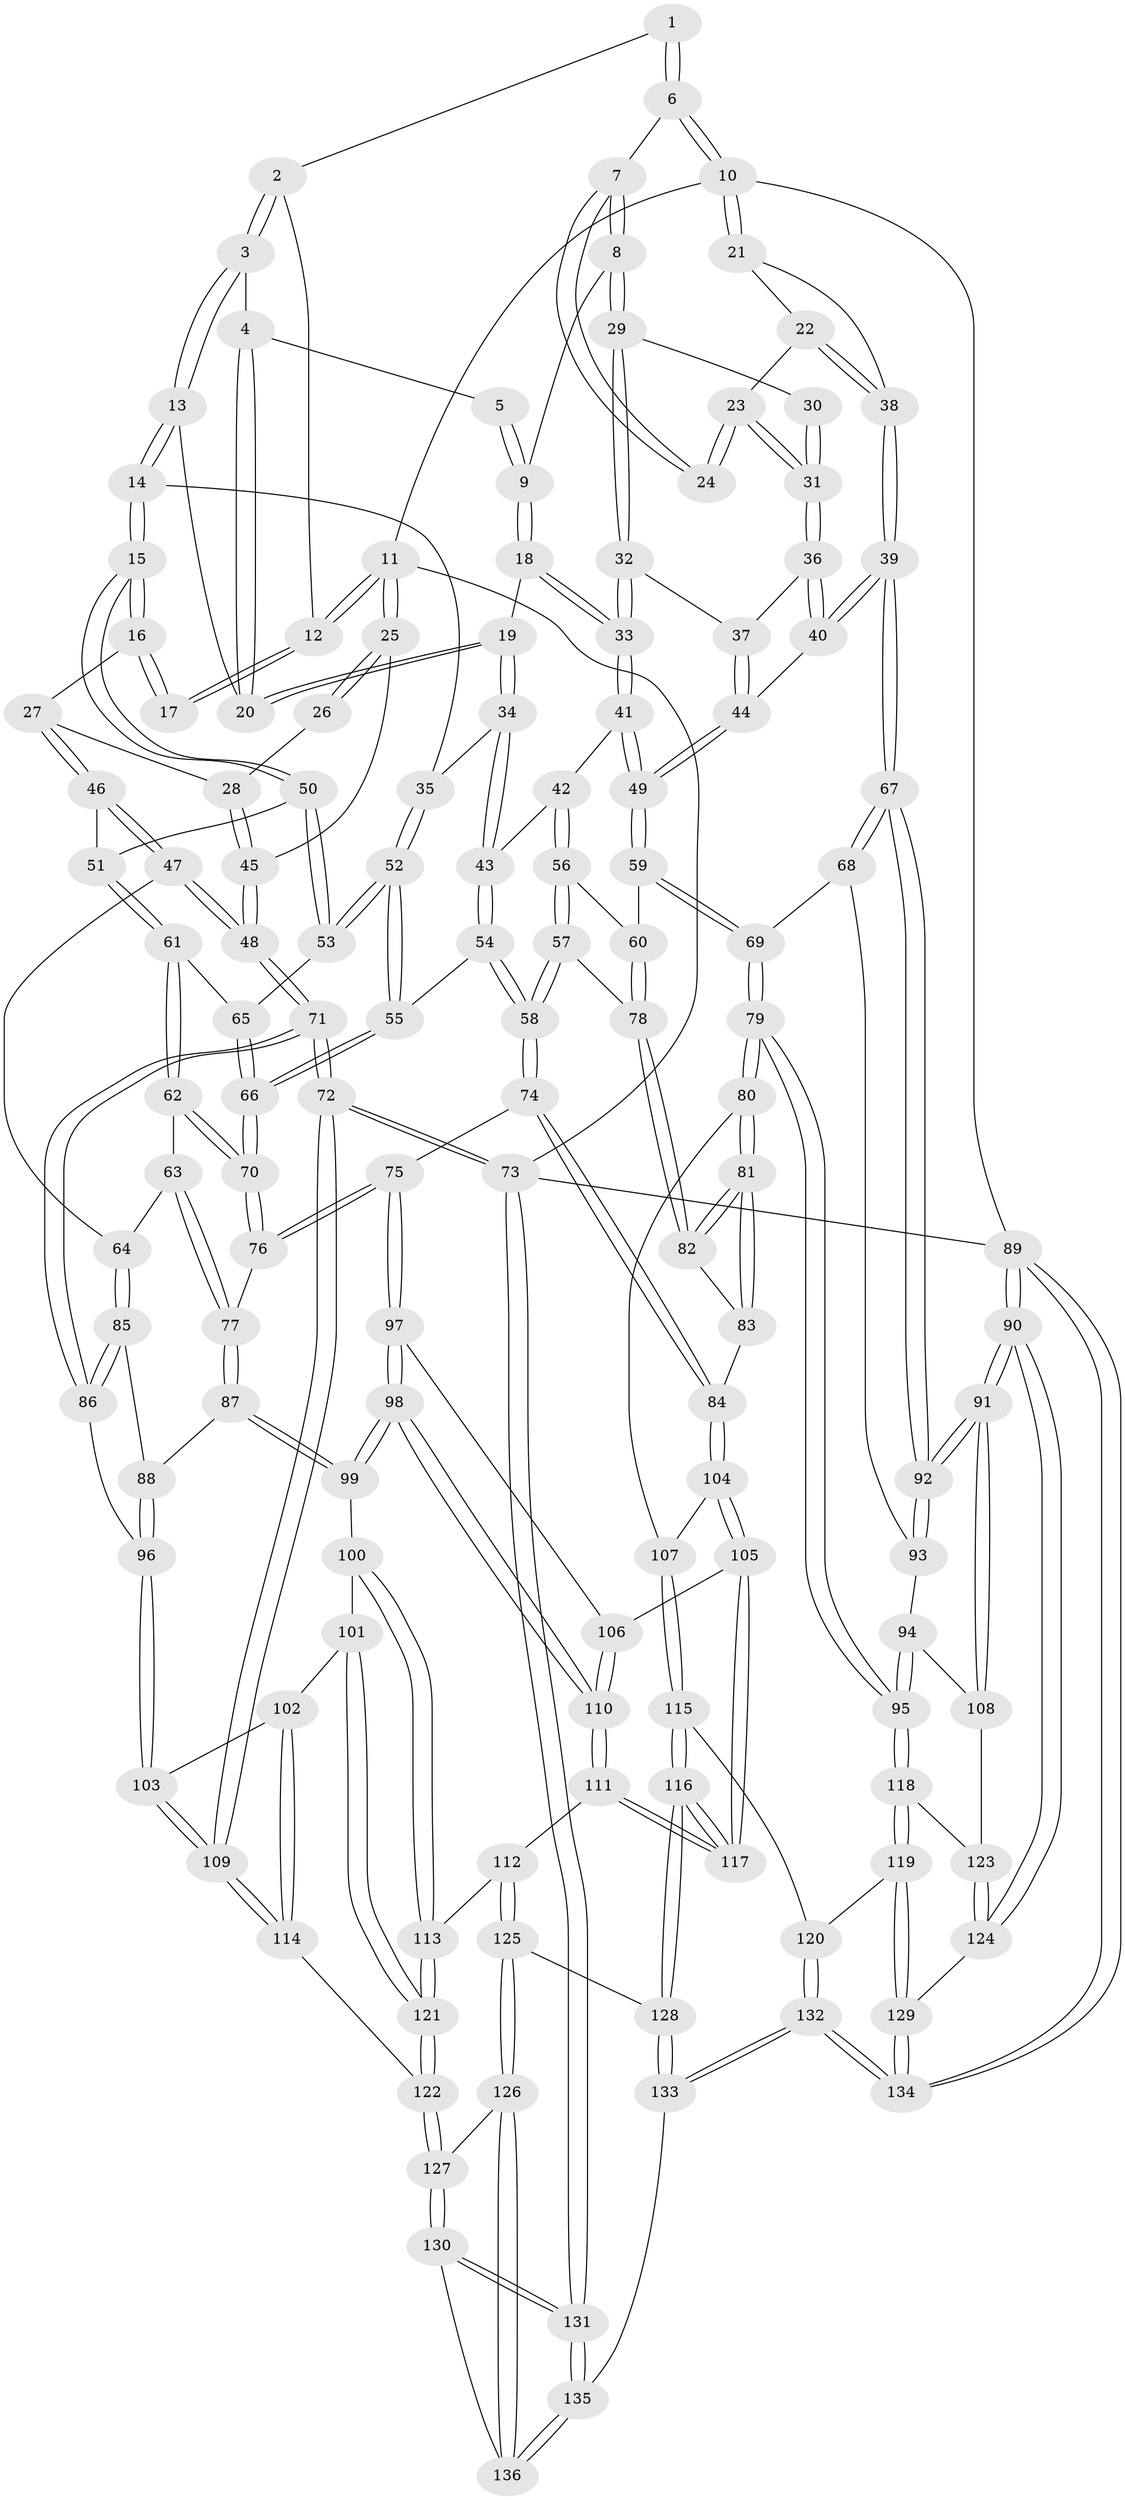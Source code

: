 // Generated by graph-tools (version 1.1) at 2025/11/02/27/25 16:11:58]
// undirected, 136 vertices, 337 edges
graph export_dot {
graph [start="1"]
  node [color=gray90,style=filled];
  1 [pos="+0.6280399102892559+0"];
  2 [pos="+0.28100218105156105+0"];
  3 [pos="+0.38935099085238306+0.06430772346741874"];
  4 [pos="+0.522490397749922+0.09441750818494388"];
  5 [pos="+0.6124273176187042+0.023826636552873814"];
  6 [pos="+1+0"];
  7 [pos="+0.8829935206250873+0"];
  8 [pos="+0.7575282095130103+0.13613577544620598"];
  9 [pos="+0.6594118034545501+0.12967347475868382"];
  10 [pos="+1+0"];
  11 [pos="+0+0"];
  12 [pos="+0.2698006844189095+0"];
  13 [pos="+0.38841179654975144+0.10857505556997035"];
  14 [pos="+0.3798981074867196+0.2060331852105902"];
  15 [pos="+0.21036396039571242+0.24513462217700585"];
  16 [pos="+0.20361987984427857+0.23781922639059486"];
  17 [pos="+0.17008757445807618+0.09587179638538905"];
  18 [pos="+0.6144439505720211+0.18088689983215409"];
  19 [pos="+0.5756242342111824+0.20650624037962423"];
  20 [pos="+0.5560727000273246+0.17243157999234515"];
  21 [pos="+1+0"];
  22 [pos="+0.9192163209554258+0.1980625352691086"];
  23 [pos="+0.9074299186941528+0.19786611584751101"];
  24 [pos="+0.901308108103691+0.18107099442126595"];
  25 [pos="+0+0"];
  26 [pos="+0.11802823339716087+0.11120764014785721"];
  27 [pos="+0.06821378475904809+0.24366857161966737"];
  28 [pos="+0+0.18823732427629358"];
  29 [pos="+0.759883162191531+0.14426378674546264"];
  30 [pos="+0.8131769393486348+0.17404741794117154"];
  31 [pos="+0.8804471350469701+0.2470721348450415"];
  32 [pos="+0.7575200512556663+0.26310363753226634"];
  33 [pos="+0.7445934048900621+0.27934621853692776"];
  34 [pos="+0.5575834550036357+0.24110360086845053"];
  35 [pos="+0.41580045689109+0.24601972451692522"];
  36 [pos="+0.8783551315494667+0.256395000466443"];
  37 [pos="+0.8404565514969287+0.2658589899427064"];
  38 [pos="+1+0.310908711386145"];
  39 [pos="+1+0.38682531429852235"];
  40 [pos="+0.9581371607214716+0.3501837191845754"];
  41 [pos="+0.7262980169562281+0.3204319305080207"];
  42 [pos="+0.6273799393267101+0.3348669719606739"];
  43 [pos="+0.5927419821252538+0.3104982073334452"];
  44 [pos="+0.8323898689924604+0.40656340299449656"];
  45 [pos="+0+0.17427508893056395"];
  46 [pos="+0.06597670021938053+0.32894176171529194"];
  47 [pos="+0+0.4436750703818677"];
  48 [pos="+0+0.44281458692203746"];
  49 [pos="+0.8004146385447762+0.4277270631166832"];
  50 [pos="+0.2074906737365258+0.31861842342405977"];
  51 [pos="+0.20109482737176712+0.3289599955038638"];
  52 [pos="+0.40007009238327584+0.403271820519093"];
  53 [pos="+0.3585971366619598+0.39317511351167833"];
  54 [pos="+0.4402775781937003+0.437885046238203"];
  55 [pos="+0.4083716237870535+0.41848388445252793"];
  56 [pos="+0.6230153866183795+0.39636073997208676"];
  57 [pos="+0.5761376687488774+0.4881255019990078"];
  58 [pos="+0.5063722516263164+0.5258642165263646"];
  59 [pos="+0.7981137647676143+0.4401685256790051"];
  60 [pos="+0.7426460903890789+0.47763934634938265"];
  61 [pos="+0.16825381707094283+0.42974122181627683"];
  62 [pos="+0.1640292047714763+0.43465204082681985"];
  63 [pos="+0.1472963428005942+0.4515560767997851"];
  64 [pos="+0.09362293700632508+0.47766181835870114"];
  65 [pos="+0.24004114175127322+0.4448022957419498"];
  66 [pos="+0.3168419093659216+0.5035118927253646"];
  67 [pos="+1+0.40864186602697783"];
  68 [pos="+0.9040285667039248+0.5313390998264858"];
  69 [pos="+0.8689410859158339+0.5267620319676941"];
  70 [pos="+0.3043180134326739+0.5327803363345779"];
  71 [pos="+0+0.7071493296129929"];
  72 [pos="+0+1"];
  73 [pos="+0+1"];
  74 [pos="+0.5058786174642146+0.535254189124792"];
  75 [pos="+0.42992664095275224+0.5969150795064502"];
  76 [pos="+0.2954038365266249+0.5620077101454808"];
  77 [pos="+0.2734707778230251+0.5814528514786504"];
  78 [pos="+0.712605514871264+0.5153175299256313"];
  79 [pos="+0.7983413337206732+0.6544490975673276"];
  80 [pos="+0.735630168649269+0.645422142754858"];
  81 [pos="+0.735499624678401+0.6450835559111187"];
  82 [pos="+0.7125247511183319+0.5390469388250033"];
  83 [pos="+0.6144660131379995+0.5809126348728532"];
  84 [pos="+0.5349638693849575+0.5775219284730225"];
  85 [pos="+0.10520053699547183+0.5300322867349672"];
  86 [pos="+0.11534424668587298+0.617267741124392"];
  87 [pos="+0.2725164199619029+0.5836487692293002"];
  88 [pos="+0.2637548348689433+0.5850284015298117"];
  89 [pos="+1+1"];
  90 [pos="+1+1"];
  91 [pos="+1+0.7065916464578077"];
  92 [pos="+1+0.5848540377008733"];
  93 [pos="+0.9421066678116458+0.6325145828565356"];
  94 [pos="+0.9403818156441299+0.6351275535285129"];
  95 [pos="+0.8346795909388155+0.6897865213515177"];
  96 [pos="+0.12215594038744575+0.6247732702359556"];
  97 [pos="+0.4089337347384518+0.6526152578446782"];
  98 [pos="+0.40732351052939214+0.6556721692004397"];
  99 [pos="+0.28045495482457333+0.640587806397094"];
  100 [pos="+0.2784226434554496+0.6477911916560225"];
  101 [pos="+0.2266270253993331+0.6990591868007866"];
  102 [pos="+0.15975231339631335+0.6722915863287824"];
  103 [pos="+0.13106313783602686+0.6541436929281828"];
  104 [pos="+0.5567542527693505+0.6415332849255165"];
  105 [pos="+0.5525376080836418+0.6795428742630346"];
  106 [pos="+0.49625746231482337+0.6820834603436946"];
  107 [pos="+0.7260886004457089+0.6538637542672096"];
  108 [pos="+0.9720136828286382+0.7247205262954577"];
  109 [pos="+0.0259968452908128+0.8647047582562177"];
  110 [pos="+0.40537339451930693+0.7163879948760554"];
  111 [pos="+0.4013650600707632+0.7403084480145692"];
  112 [pos="+0.39616185745364785+0.744632209831853"];
  113 [pos="+0.33768894377423464+0.7300430153604801"];
  114 [pos="+0.1625070566581467+0.8336884925275057"];
  115 [pos="+0.6573441444330868+0.788733499848563"];
  116 [pos="+0.5878291480917579+0.811820589961531"];
  117 [pos="+0.562868758142055+0.7760716081003921"];
  118 [pos="+0.8583976068133433+0.7602078288558184"];
  119 [pos="+0.8327763141568735+0.8278398081397859"];
  120 [pos="+0.7920019357172563+0.8444518370338607"];
  121 [pos="+0.2339550652653143+0.7858895875746535"];
  122 [pos="+0.22011060210165875+0.8265574078728456"];
  123 [pos="+0.9270885650771206+0.7543555413209323"];
  124 [pos="+1+0.9346665705186211"];
  125 [pos="+0.3686077732929883+0.8697103367616728"];
  126 [pos="+0.3596526147832725+0.8805090325475188"];
  127 [pos="+0.2376131802765275+0.840390698215152"];
  128 [pos="+0.5798557000742063+0.8364099936110878"];
  129 [pos="+0.9224491432461713+0.9077939329671966"];
  130 [pos="+0.22999990583962887+0.9565783116396281"];
  131 [pos="+0.12967943754239694+1"];
  132 [pos="+0.6667144746598213+1"];
  133 [pos="+0.5993940462156455+1"];
  134 [pos="+0.684895538608682+1"];
  135 [pos="+0.4353568190005104+1"];
  136 [pos="+0.3660689129260088+0.9167821190016902"];
  1 -- 2;
  1 -- 6;
  1 -- 6;
  2 -- 3;
  2 -- 3;
  2 -- 12;
  3 -- 4;
  3 -- 13;
  3 -- 13;
  4 -- 5;
  4 -- 20;
  4 -- 20;
  5 -- 9;
  5 -- 9;
  6 -- 7;
  6 -- 10;
  6 -- 10;
  7 -- 8;
  7 -- 8;
  7 -- 24;
  7 -- 24;
  8 -- 9;
  8 -- 29;
  8 -- 29;
  9 -- 18;
  9 -- 18;
  10 -- 11;
  10 -- 21;
  10 -- 21;
  10 -- 89;
  11 -- 12;
  11 -- 12;
  11 -- 25;
  11 -- 25;
  11 -- 73;
  12 -- 17;
  12 -- 17;
  13 -- 14;
  13 -- 14;
  13 -- 20;
  14 -- 15;
  14 -- 15;
  14 -- 35;
  15 -- 16;
  15 -- 16;
  15 -- 50;
  15 -- 50;
  16 -- 17;
  16 -- 17;
  16 -- 27;
  18 -- 19;
  18 -- 33;
  18 -- 33;
  19 -- 20;
  19 -- 20;
  19 -- 34;
  19 -- 34;
  21 -- 22;
  21 -- 38;
  22 -- 23;
  22 -- 38;
  22 -- 38;
  23 -- 24;
  23 -- 24;
  23 -- 31;
  23 -- 31;
  25 -- 26;
  25 -- 26;
  25 -- 45;
  26 -- 28;
  27 -- 28;
  27 -- 46;
  27 -- 46;
  28 -- 45;
  28 -- 45;
  29 -- 30;
  29 -- 32;
  29 -- 32;
  30 -- 31;
  30 -- 31;
  31 -- 36;
  31 -- 36;
  32 -- 33;
  32 -- 33;
  32 -- 37;
  33 -- 41;
  33 -- 41;
  34 -- 35;
  34 -- 43;
  34 -- 43;
  35 -- 52;
  35 -- 52;
  36 -- 37;
  36 -- 40;
  36 -- 40;
  37 -- 44;
  37 -- 44;
  38 -- 39;
  38 -- 39;
  39 -- 40;
  39 -- 40;
  39 -- 67;
  39 -- 67;
  40 -- 44;
  41 -- 42;
  41 -- 49;
  41 -- 49;
  42 -- 43;
  42 -- 56;
  42 -- 56;
  43 -- 54;
  43 -- 54;
  44 -- 49;
  44 -- 49;
  45 -- 48;
  45 -- 48;
  46 -- 47;
  46 -- 47;
  46 -- 51;
  47 -- 48;
  47 -- 48;
  47 -- 64;
  48 -- 71;
  48 -- 71;
  49 -- 59;
  49 -- 59;
  50 -- 51;
  50 -- 53;
  50 -- 53;
  51 -- 61;
  51 -- 61;
  52 -- 53;
  52 -- 53;
  52 -- 55;
  52 -- 55;
  53 -- 65;
  54 -- 55;
  54 -- 58;
  54 -- 58;
  55 -- 66;
  55 -- 66;
  56 -- 57;
  56 -- 57;
  56 -- 60;
  57 -- 58;
  57 -- 58;
  57 -- 78;
  58 -- 74;
  58 -- 74;
  59 -- 60;
  59 -- 69;
  59 -- 69;
  60 -- 78;
  60 -- 78;
  61 -- 62;
  61 -- 62;
  61 -- 65;
  62 -- 63;
  62 -- 70;
  62 -- 70;
  63 -- 64;
  63 -- 77;
  63 -- 77;
  64 -- 85;
  64 -- 85;
  65 -- 66;
  65 -- 66;
  66 -- 70;
  66 -- 70;
  67 -- 68;
  67 -- 68;
  67 -- 92;
  67 -- 92;
  68 -- 69;
  68 -- 93;
  69 -- 79;
  69 -- 79;
  70 -- 76;
  70 -- 76;
  71 -- 72;
  71 -- 72;
  71 -- 86;
  71 -- 86;
  72 -- 73;
  72 -- 73;
  72 -- 109;
  72 -- 109;
  73 -- 131;
  73 -- 131;
  73 -- 89;
  74 -- 75;
  74 -- 84;
  74 -- 84;
  75 -- 76;
  75 -- 76;
  75 -- 97;
  75 -- 97;
  76 -- 77;
  77 -- 87;
  77 -- 87;
  78 -- 82;
  78 -- 82;
  79 -- 80;
  79 -- 80;
  79 -- 95;
  79 -- 95;
  80 -- 81;
  80 -- 81;
  80 -- 107;
  81 -- 82;
  81 -- 82;
  81 -- 83;
  81 -- 83;
  82 -- 83;
  83 -- 84;
  84 -- 104;
  84 -- 104;
  85 -- 86;
  85 -- 86;
  85 -- 88;
  86 -- 96;
  87 -- 88;
  87 -- 99;
  87 -- 99;
  88 -- 96;
  88 -- 96;
  89 -- 90;
  89 -- 90;
  89 -- 134;
  89 -- 134;
  90 -- 91;
  90 -- 91;
  90 -- 124;
  90 -- 124;
  91 -- 92;
  91 -- 92;
  91 -- 108;
  91 -- 108;
  92 -- 93;
  92 -- 93;
  93 -- 94;
  94 -- 95;
  94 -- 95;
  94 -- 108;
  95 -- 118;
  95 -- 118;
  96 -- 103;
  96 -- 103;
  97 -- 98;
  97 -- 98;
  97 -- 106;
  98 -- 99;
  98 -- 99;
  98 -- 110;
  98 -- 110;
  99 -- 100;
  100 -- 101;
  100 -- 113;
  100 -- 113;
  101 -- 102;
  101 -- 121;
  101 -- 121;
  102 -- 103;
  102 -- 114;
  102 -- 114;
  103 -- 109;
  103 -- 109;
  104 -- 105;
  104 -- 105;
  104 -- 107;
  105 -- 106;
  105 -- 117;
  105 -- 117;
  106 -- 110;
  106 -- 110;
  107 -- 115;
  107 -- 115;
  108 -- 123;
  109 -- 114;
  109 -- 114;
  110 -- 111;
  110 -- 111;
  111 -- 112;
  111 -- 117;
  111 -- 117;
  112 -- 113;
  112 -- 125;
  112 -- 125;
  113 -- 121;
  113 -- 121;
  114 -- 122;
  115 -- 116;
  115 -- 116;
  115 -- 120;
  116 -- 117;
  116 -- 117;
  116 -- 128;
  116 -- 128;
  118 -- 119;
  118 -- 119;
  118 -- 123;
  119 -- 120;
  119 -- 129;
  119 -- 129;
  120 -- 132;
  120 -- 132;
  121 -- 122;
  121 -- 122;
  122 -- 127;
  122 -- 127;
  123 -- 124;
  123 -- 124;
  124 -- 129;
  125 -- 126;
  125 -- 126;
  125 -- 128;
  126 -- 127;
  126 -- 136;
  126 -- 136;
  127 -- 130;
  127 -- 130;
  128 -- 133;
  128 -- 133;
  129 -- 134;
  129 -- 134;
  130 -- 131;
  130 -- 131;
  130 -- 136;
  131 -- 135;
  131 -- 135;
  132 -- 133;
  132 -- 133;
  132 -- 134;
  132 -- 134;
  133 -- 135;
  135 -- 136;
  135 -- 136;
}
